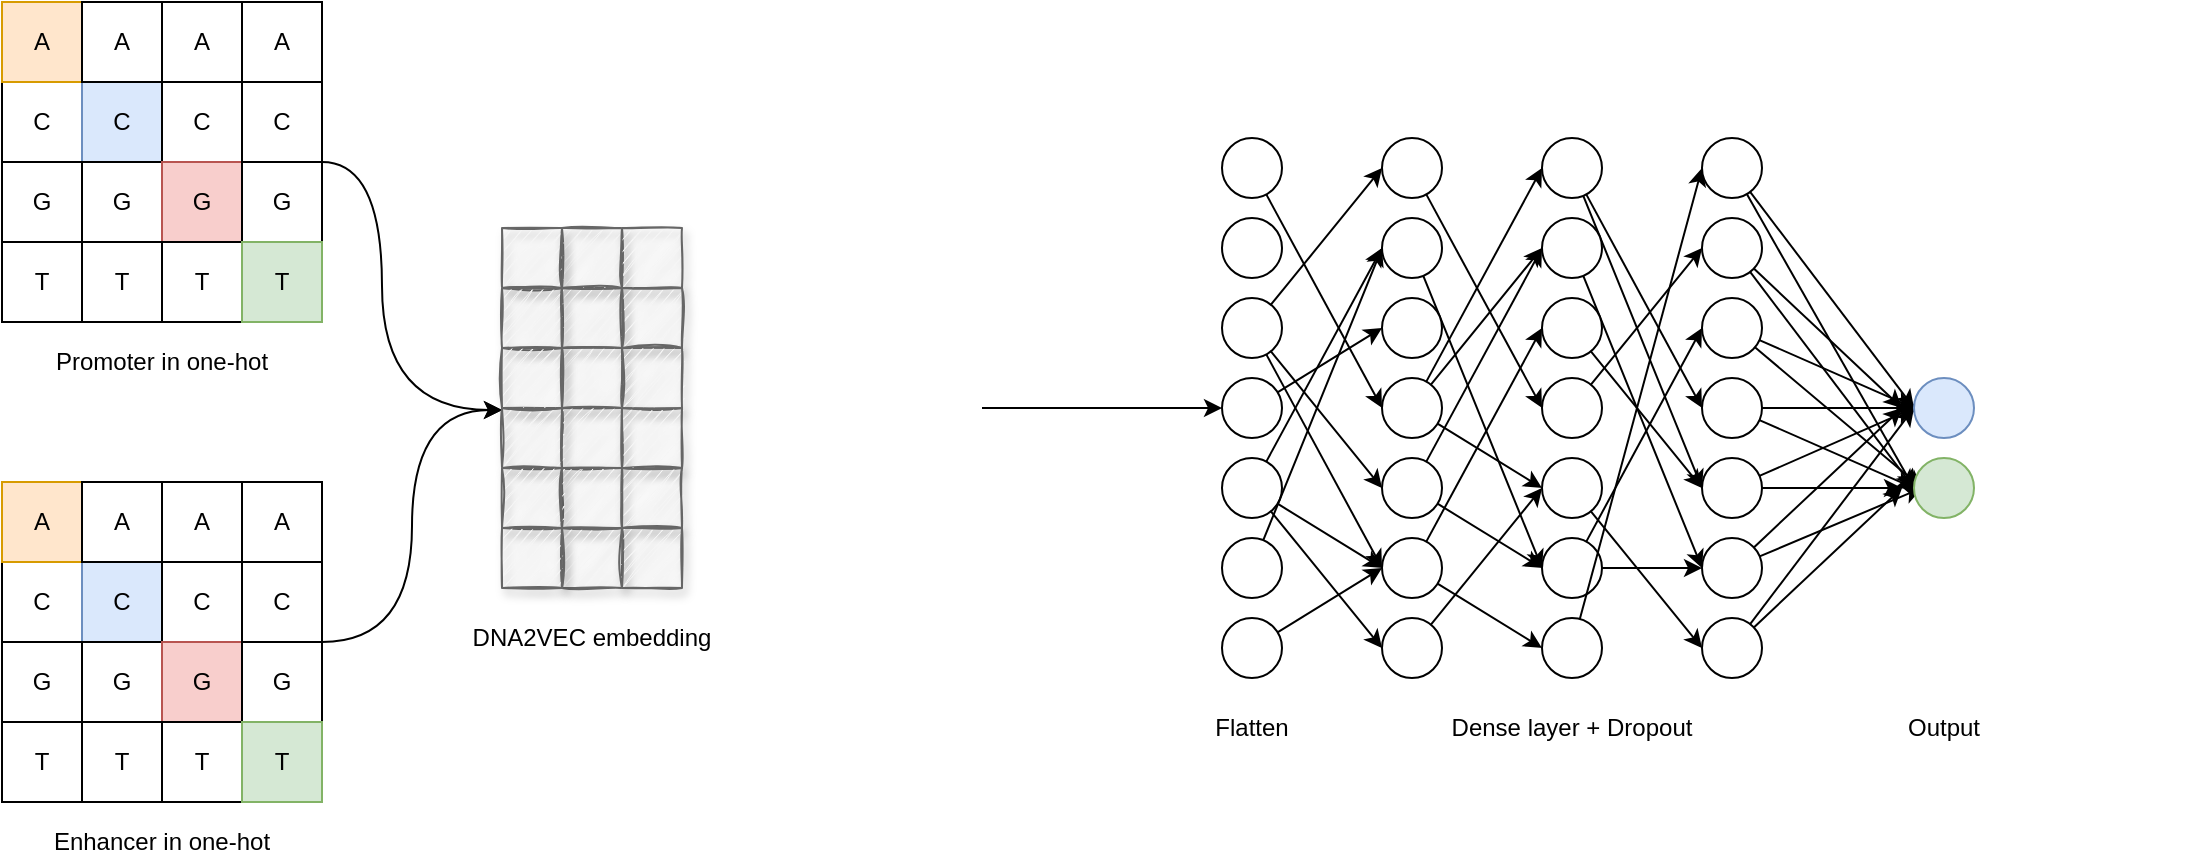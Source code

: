 <mxfile version="14.8.5" type="github">
  <diagram id="gIogGsXuzQi1VI0tjLUq" name="Page-1">
    <mxGraphModel dx="1422" dy="763" grid="1" gridSize="10" guides="1" tooltips="1" connect="1" arrows="1" fold="1" page="1" pageScale="1" pageWidth="4681" pageHeight="3300" math="0" shadow="0">
      <root>
        <mxCell id="0" />
        <mxCell id="1" parent="0" />
        <mxCell id="aOOabZM7SZLnajDP1h2--1" value="" style="rounded=0;whiteSpace=wrap;html=1;" parent="1" vertex="1">
          <mxGeometry x="220" y="120" width="40" height="160" as="geometry" />
        </mxCell>
        <mxCell id="aOOabZM7SZLnajDP1h2--2" value="" style="rounded=0;whiteSpace=wrap;html=1;" parent="1" vertex="1">
          <mxGeometry x="220" y="160" width="40" height="40" as="geometry" />
        </mxCell>
        <mxCell id="aOOabZM7SZLnajDP1h2--3" value="" style="rounded=0;whiteSpace=wrap;html=1;" parent="1" vertex="1">
          <mxGeometry x="220" y="200" width="40" height="40" as="geometry" />
        </mxCell>
        <mxCell id="aOOabZM7SZLnajDP1h2--4" value="" style="rounded=0;whiteSpace=wrap;html=1;" parent="1" vertex="1">
          <mxGeometry x="220" y="240" width="40" height="40" as="geometry" />
        </mxCell>
        <mxCell id="aOOabZM7SZLnajDP1h2--5" value="" style="rounded=0;whiteSpace=wrap;html=1;fillColor=#ffe6cc;strokeColor=#d79b00;" parent="1" vertex="1">
          <mxGeometry x="220" y="120" width="40" height="40" as="geometry" />
        </mxCell>
        <mxCell id="aOOabZM7SZLnajDP1h2--6" value="&lt;div&gt;A&lt;/div&gt;" style="text;html=1;strokeColor=none;fillColor=none;align=center;verticalAlign=middle;whiteSpace=wrap;rounded=0;" parent="1" vertex="1">
          <mxGeometry x="220" y="130" width="40" height="20" as="geometry" />
        </mxCell>
        <mxCell id="aOOabZM7SZLnajDP1h2--7" value="C" style="text;html=1;strokeColor=none;fillColor=none;align=center;verticalAlign=middle;whiteSpace=wrap;rounded=0;" parent="1" vertex="1">
          <mxGeometry x="220" y="170" width="40" height="20" as="geometry" />
        </mxCell>
        <mxCell id="aOOabZM7SZLnajDP1h2--8" value="G" style="text;html=1;strokeColor=none;fillColor=none;align=center;verticalAlign=middle;whiteSpace=wrap;rounded=0;" parent="1" vertex="1">
          <mxGeometry x="220" y="210" width="40" height="20" as="geometry" />
        </mxCell>
        <mxCell id="aOOabZM7SZLnajDP1h2--9" value="T" style="text;html=1;strokeColor=none;fillColor=none;align=center;verticalAlign=middle;whiteSpace=wrap;rounded=0;" parent="1" vertex="1">
          <mxGeometry x="220" y="250" width="40" height="20" as="geometry" />
        </mxCell>
        <mxCell id="aOOabZM7SZLnajDP1h2--10" value="" style="rounded=0;whiteSpace=wrap;html=1;" parent="1" vertex="1">
          <mxGeometry x="260" y="120" width="40" height="160" as="geometry" />
        </mxCell>
        <mxCell id="aOOabZM7SZLnajDP1h2--11" value="" style="rounded=0;whiteSpace=wrap;html=1;fillColor=#dae8fc;strokeColor=#6c8ebf;" parent="1" vertex="1">
          <mxGeometry x="260" y="160" width="40" height="40" as="geometry" />
        </mxCell>
        <mxCell id="aOOabZM7SZLnajDP1h2--12" value="" style="rounded=0;whiteSpace=wrap;html=1;" parent="1" vertex="1">
          <mxGeometry x="260" y="200" width="40" height="40" as="geometry" />
        </mxCell>
        <mxCell id="aOOabZM7SZLnajDP1h2--13" value="" style="rounded=0;whiteSpace=wrap;html=1;" parent="1" vertex="1">
          <mxGeometry x="260" y="240" width="40" height="40" as="geometry" />
        </mxCell>
        <mxCell id="aOOabZM7SZLnajDP1h2--14" value="" style="rounded=0;whiteSpace=wrap;html=1;" parent="1" vertex="1">
          <mxGeometry x="260" y="120" width="40" height="40" as="geometry" />
        </mxCell>
        <mxCell id="aOOabZM7SZLnajDP1h2--15" value="&lt;div&gt;A&lt;/div&gt;" style="text;html=1;strokeColor=none;fillColor=none;align=center;verticalAlign=middle;whiteSpace=wrap;rounded=0;" parent="1" vertex="1">
          <mxGeometry x="260" y="130" width="40" height="20" as="geometry" />
        </mxCell>
        <mxCell id="aOOabZM7SZLnajDP1h2--16" value="C" style="text;html=1;strokeColor=none;fillColor=none;align=center;verticalAlign=middle;whiteSpace=wrap;rounded=0;" parent="1" vertex="1">
          <mxGeometry x="260" y="170" width="40" height="20" as="geometry" />
        </mxCell>
        <mxCell id="aOOabZM7SZLnajDP1h2--17" value="G" style="text;html=1;strokeColor=none;fillColor=none;align=center;verticalAlign=middle;whiteSpace=wrap;rounded=0;" parent="1" vertex="1">
          <mxGeometry x="260" y="210" width="40" height="20" as="geometry" />
        </mxCell>
        <mxCell id="aOOabZM7SZLnajDP1h2--18" value="T" style="text;html=1;strokeColor=none;fillColor=none;align=center;verticalAlign=middle;whiteSpace=wrap;rounded=0;" parent="1" vertex="1">
          <mxGeometry x="260" y="250" width="40" height="20" as="geometry" />
        </mxCell>
        <mxCell id="aOOabZM7SZLnajDP1h2--19" value="" style="rounded=0;whiteSpace=wrap;html=1;" parent="1" vertex="1">
          <mxGeometry x="260" y="120" width="40" height="160" as="geometry" />
        </mxCell>
        <mxCell id="aOOabZM7SZLnajDP1h2--20" value="" style="rounded=0;whiteSpace=wrap;html=1;fillColor=#dae8fc;strokeColor=#6c8ebf;" parent="1" vertex="1">
          <mxGeometry x="260" y="160" width="40" height="40" as="geometry" />
        </mxCell>
        <mxCell id="aOOabZM7SZLnajDP1h2--21" value="" style="rounded=0;whiteSpace=wrap;html=1;" parent="1" vertex="1">
          <mxGeometry x="260" y="200" width="40" height="40" as="geometry" />
        </mxCell>
        <mxCell id="aOOabZM7SZLnajDP1h2--22" value="" style="rounded=0;whiteSpace=wrap;html=1;" parent="1" vertex="1">
          <mxGeometry x="260" y="240" width="40" height="40" as="geometry" />
        </mxCell>
        <mxCell id="aOOabZM7SZLnajDP1h2--23" value="" style="rounded=0;whiteSpace=wrap;html=1;" parent="1" vertex="1">
          <mxGeometry x="260" y="120" width="40" height="40" as="geometry" />
        </mxCell>
        <mxCell id="aOOabZM7SZLnajDP1h2--24" value="&lt;div&gt;A&lt;/div&gt;" style="text;html=1;strokeColor=none;fillColor=none;align=center;verticalAlign=middle;whiteSpace=wrap;rounded=0;" parent="1" vertex="1">
          <mxGeometry x="260" y="130" width="40" height="20" as="geometry" />
        </mxCell>
        <mxCell id="aOOabZM7SZLnajDP1h2--25" value="C" style="text;html=1;strokeColor=none;fillColor=none;align=center;verticalAlign=middle;whiteSpace=wrap;rounded=0;" parent="1" vertex="1">
          <mxGeometry x="260" y="170" width="40" height="20" as="geometry" />
        </mxCell>
        <mxCell id="aOOabZM7SZLnajDP1h2--26" value="G" style="text;html=1;strokeColor=none;fillColor=none;align=center;verticalAlign=middle;whiteSpace=wrap;rounded=0;" parent="1" vertex="1">
          <mxGeometry x="260" y="210" width="40" height="20" as="geometry" />
        </mxCell>
        <mxCell id="aOOabZM7SZLnajDP1h2--27" value="T" style="text;html=1;strokeColor=none;fillColor=none;align=center;verticalAlign=middle;whiteSpace=wrap;rounded=0;" parent="1" vertex="1">
          <mxGeometry x="260" y="250" width="40" height="20" as="geometry" />
        </mxCell>
        <mxCell id="aOOabZM7SZLnajDP1h2--28" value="" style="rounded=0;whiteSpace=wrap;html=1;" parent="1" vertex="1">
          <mxGeometry x="300" y="120" width="40" height="160" as="geometry" />
        </mxCell>
        <mxCell id="aOOabZM7SZLnajDP1h2--29" value="" style="rounded=0;whiteSpace=wrap;html=1;fillColor=#dae8fc;strokeColor=#6c8ebf;" parent="1" vertex="1">
          <mxGeometry x="300" y="160" width="40" height="40" as="geometry" />
        </mxCell>
        <mxCell id="aOOabZM7SZLnajDP1h2--30" value="" style="rounded=0;whiteSpace=wrap;html=1;" parent="1" vertex="1">
          <mxGeometry x="300" y="200" width="40" height="40" as="geometry" />
        </mxCell>
        <mxCell id="aOOabZM7SZLnajDP1h2--31" value="" style="rounded=0;whiteSpace=wrap;html=1;" parent="1" vertex="1">
          <mxGeometry x="300" y="240" width="40" height="40" as="geometry" />
        </mxCell>
        <mxCell id="aOOabZM7SZLnajDP1h2--32" value="" style="rounded=0;whiteSpace=wrap;html=1;" parent="1" vertex="1">
          <mxGeometry x="300" y="120" width="40" height="40" as="geometry" />
        </mxCell>
        <mxCell id="aOOabZM7SZLnajDP1h2--33" value="&lt;div&gt;A&lt;/div&gt;" style="text;html=1;strokeColor=none;fillColor=none;align=center;verticalAlign=middle;whiteSpace=wrap;rounded=0;" parent="1" vertex="1">
          <mxGeometry x="300" y="130" width="40" height="20" as="geometry" />
        </mxCell>
        <mxCell id="aOOabZM7SZLnajDP1h2--34" value="C" style="text;html=1;strokeColor=none;fillColor=none;align=center;verticalAlign=middle;whiteSpace=wrap;rounded=0;" parent="1" vertex="1">
          <mxGeometry x="300" y="170" width="40" height="20" as="geometry" />
        </mxCell>
        <mxCell id="aOOabZM7SZLnajDP1h2--35" value="G" style="text;html=1;strokeColor=none;fillColor=none;align=center;verticalAlign=middle;whiteSpace=wrap;rounded=0;" parent="1" vertex="1">
          <mxGeometry x="300" y="210" width="40" height="20" as="geometry" />
        </mxCell>
        <mxCell id="aOOabZM7SZLnajDP1h2--36" value="T" style="text;html=1;strokeColor=none;fillColor=none;align=center;verticalAlign=middle;whiteSpace=wrap;rounded=0;" parent="1" vertex="1">
          <mxGeometry x="300" y="250" width="40" height="20" as="geometry" />
        </mxCell>
        <mxCell id="aOOabZM7SZLnajDP1h2--37" value="" style="rounded=0;whiteSpace=wrap;html=1;" parent="1" vertex="1">
          <mxGeometry x="300" y="120" width="40" height="160" as="geometry" />
        </mxCell>
        <mxCell id="aOOabZM7SZLnajDP1h2--38" value="" style="rounded=0;whiteSpace=wrap;html=1;" parent="1" vertex="1">
          <mxGeometry x="300" y="160" width="40" height="40" as="geometry" />
        </mxCell>
        <mxCell id="aOOabZM7SZLnajDP1h2--39" value="" style="rounded=0;whiteSpace=wrap;html=1;fillColor=#f8cecc;strokeColor=#b85450;" parent="1" vertex="1">
          <mxGeometry x="300" y="200" width="40" height="40" as="geometry" />
        </mxCell>
        <mxCell id="aOOabZM7SZLnajDP1h2--40" value="" style="rounded=0;whiteSpace=wrap;html=1;" parent="1" vertex="1">
          <mxGeometry x="300" y="240" width="40" height="40" as="geometry" />
        </mxCell>
        <mxCell id="aOOabZM7SZLnajDP1h2--41" value="" style="rounded=0;whiteSpace=wrap;html=1;" parent="1" vertex="1">
          <mxGeometry x="300" y="120" width="40" height="40" as="geometry" />
        </mxCell>
        <mxCell id="aOOabZM7SZLnajDP1h2--42" value="&lt;div&gt;A&lt;/div&gt;" style="text;html=1;strokeColor=none;fillColor=none;align=center;verticalAlign=middle;whiteSpace=wrap;rounded=0;" parent="1" vertex="1">
          <mxGeometry x="300" y="130" width="40" height="20" as="geometry" />
        </mxCell>
        <mxCell id="aOOabZM7SZLnajDP1h2--43" value="C" style="text;html=1;strokeColor=none;fillColor=none;align=center;verticalAlign=middle;whiteSpace=wrap;rounded=0;" parent="1" vertex="1">
          <mxGeometry x="300" y="170" width="40" height="20" as="geometry" />
        </mxCell>
        <mxCell id="aOOabZM7SZLnajDP1h2--44" value="G" style="text;html=1;strokeColor=none;fillColor=none;align=center;verticalAlign=middle;whiteSpace=wrap;rounded=0;" parent="1" vertex="1">
          <mxGeometry x="300" y="210" width="40" height="20" as="geometry" />
        </mxCell>
        <mxCell id="aOOabZM7SZLnajDP1h2--45" value="T" style="text;html=1;strokeColor=none;fillColor=none;align=center;verticalAlign=middle;whiteSpace=wrap;rounded=0;" parent="1" vertex="1">
          <mxGeometry x="300" y="250" width="40" height="20" as="geometry" />
        </mxCell>
        <mxCell id="aOOabZM7SZLnajDP1h2--46" value="" style="rounded=0;whiteSpace=wrap;html=1;" parent="1" vertex="1">
          <mxGeometry x="340" y="120" width="40" height="160" as="geometry" />
        </mxCell>
        <mxCell id="aOOabZM7SZLnajDP1h2--47" value="" style="rounded=0;whiteSpace=wrap;html=1;fillColor=#dae8fc;strokeColor=#6c8ebf;" parent="1" vertex="1">
          <mxGeometry x="340" y="160" width="40" height="40" as="geometry" />
        </mxCell>
        <mxCell id="aOOabZM7SZLnajDP1h2--48" value="" style="rounded=0;whiteSpace=wrap;html=1;" parent="1" vertex="1">
          <mxGeometry x="340" y="200" width="40" height="40" as="geometry" />
        </mxCell>
        <mxCell id="aOOabZM7SZLnajDP1h2--49" value="" style="rounded=0;whiteSpace=wrap;html=1;" parent="1" vertex="1">
          <mxGeometry x="340" y="240" width="40" height="40" as="geometry" />
        </mxCell>
        <mxCell id="aOOabZM7SZLnajDP1h2--50" value="" style="rounded=0;whiteSpace=wrap;html=1;" parent="1" vertex="1">
          <mxGeometry x="340" y="120" width="40" height="40" as="geometry" />
        </mxCell>
        <mxCell id="aOOabZM7SZLnajDP1h2--51" value="&lt;div&gt;A&lt;/div&gt;" style="text;html=1;strokeColor=none;fillColor=none;align=center;verticalAlign=middle;whiteSpace=wrap;rounded=0;" parent="1" vertex="1">
          <mxGeometry x="340" y="130" width="40" height="20" as="geometry" />
        </mxCell>
        <mxCell id="aOOabZM7SZLnajDP1h2--52" value="C" style="text;html=1;strokeColor=none;fillColor=none;align=center;verticalAlign=middle;whiteSpace=wrap;rounded=0;" parent="1" vertex="1">
          <mxGeometry x="340" y="170" width="40" height="20" as="geometry" />
        </mxCell>
        <mxCell id="aOOabZM7SZLnajDP1h2--53" value="G" style="text;html=1;strokeColor=none;fillColor=none;align=center;verticalAlign=middle;whiteSpace=wrap;rounded=0;" parent="1" vertex="1">
          <mxGeometry x="340" y="210" width="40" height="20" as="geometry" />
        </mxCell>
        <mxCell id="aOOabZM7SZLnajDP1h2--54" value="T" style="text;html=1;strokeColor=none;fillColor=none;align=center;verticalAlign=middle;whiteSpace=wrap;rounded=0;" parent="1" vertex="1">
          <mxGeometry x="340" y="250" width="40" height="20" as="geometry" />
        </mxCell>
        <mxCell id="aOOabZM7SZLnajDP1h2--55" value="" style="rounded=0;whiteSpace=wrap;html=1;" parent="1" vertex="1">
          <mxGeometry x="340" y="120" width="40" height="160" as="geometry" />
        </mxCell>
        <mxCell id="aOOabZM7SZLnajDP1h2--56" value="" style="rounded=0;whiteSpace=wrap;html=1;" parent="1" vertex="1">
          <mxGeometry x="340" y="160" width="40" height="40" as="geometry" />
        </mxCell>
        <mxCell id="aOOabZM7SZLnajDP1h2--57" value="" style="rounded=0;whiteSpace=wrap;html=1;" parent="1" vertex="1">
          <mxGeometry x="340" y="200" width="40" height="40" as="geometry" />
        </mxCell>
        <mxCell id="aOOabZM7SZLnajDP1h2--58" value="" style="rounded=0;whiteSpace=wrap;html=1;fillColor=#d5e8d4;strokeColor=#82b366;" parent="1" vertex="1">
          <mxGeometry x="340" y="240" width="40" height="40" as="geometry" />
        </mxCell>
        <mxCell id="aOOabZM7SZLnajDP1h2--59" value="" style="rounded=0;whiteSpace=wrap;html=1;" parent="1" vertex="1">
          <mxGeometry x="340" y="120" width="40" height="40" as="geometry" />
        </mxCell>
        <mxCell id="aOOabZM7SZLnajDP1h2--60" value="&lt;div&gt;A&lt;/div&gt;" style="text;html=1;strokeColor=none;fillColor=none;align=center;verticalAlign=middle;whiteSpace=wrap;rounded=0;" parent="1" vertex="1">
          <mxGeometry x="340" y="130" width="40" height="20" as="geometry" />
        </mxCell>
        <mxCell id="aOOabZM7SZLnajDP1h2--61" style="edgeStyle=orthogonalEdgeStyle;curved=1;rounded=0;orthogonalLoop=1;jettySize=auto;html=1;entryX=0;entryY=0;entryDx=0;entryDy=0;exitX=1;exitY=0;exitDx=0;exitDy=0;" parent="1" source="aOOabZM7SZLnajDP1h2--57" edge="1">
          <mxGeometry relative="1" as="geometry">
            <Array as="points">
              <mxPoint x="410" y="200" />
              <mxPoint x="410" y="324" />
            </Array>
            <mxPoint x="470" y="324" as="targetPoint" />
          </mxGeometry>
        </mxCell>
        <mxCell id="aOOabZM7SZLnajDP1h2--62" value="C" style="text;html=1;align=center;verticalAlign=middle;whiteSpace=wrap;rounded=0;" parent="1" vertex="1">
          <mxGeometry x="340" y="170" width="40" height="20" as="geometry" />
        </mxCell>
        <mxCell id="aOOabZM7SZLnajDP1h2--63" value="G" style="text;html=1;strokeColor=none;fillColor=none;align=center;verticalAlign=middle;whiteSpace=wrap;rounded=0;" parent="1" vertex="1">
          <mxGeometry x="340" y="210" width="40" height="20" as="geometry" />
        </mxCell>
        <mxCell id="aOOabZM7SZLnajDP1h2--64" value="T" style="text;html=1;strokeColor=none;fillColor=none;align=center;verticalAlign=middle;whiteSpace=wrap;rounded=0;" parent="1" vertex="1">
          <mxGeometry x="340" y="250" width="40" height="20" as="geometry" />
        </mxCell>
        <mxCell id="aOOabZM7SZLnajDP1h2--65" value="&lt;div&gt;Promoter in one-hot&lt;/div&gt;" style="text;html=1;strokeColor=none;fillColor=none;align=center;verticalAlign=middle;whiteSpace=wrap;rounded=0;" parent="1" vertex="1">
          <mxGeometry x="220" y="290" width="160" height="20" as="geometry" />
        </mxCell>
        <mxCell id="aOOabZM7SZLnajDP1h2--66" value="" style="rounded=0;whiteSpace=wrap;html=1;" parent="1" vertex="1">
          <mxGeometry x="220" y="360" width="40" height="160" as="geometry" />
        </mxCell>
        <mxCell id="aOOabZM7SZLnajDP1h2--67" value="" style="rounded=0;whiteSpace=wrap;html=1;" parent="1" vertex="1">
          <mxGeometry x="220" y="400" width="40" height="40" as="geometry" />
        </mxCell>
        <mxCell id="aOOabZM7SZLnajDP1h2--68" value="" style="rounded=0;whiteSpace=wrap;html=1;" parent="1" vertex="1">
          <mxGeometry x="220" y="440" width="40" height="40" as="geometry" />
        </mxCell>
        <mxCell id="aOOabZM7SZLnajDP1h2--69" value="" style="rounded=0;whiteSpace=wrap;html=1;" parent="1" vertex="1">
          <mxGeometry x="220" y="480" width="40" height="40" as="geometry" />
        </mxCell>
        <mxCell id="aOOabZM7SZLnajDP1h2--70" value="" style="rounded=0;whiteSpace=wrap;html=1;fillColor=#ffe6cc;strokeColor=#d79b00;" parent="1" vertex="1">
          <mxGeometry x="220" y="360" width="40" height="40" as="geometry" />
        </mxCell>
        <mxCell id="aOOabZM7SZLnajDP1h2--71" value="&lt;div&gt;A&lt;/div&gt;" style="text;html=1;strokeColor=none;fillColor=none;align=center;verticalAlign=middle;whiteSpace=wrap;rounded=0;" parent="1" vertex="1">
          <mxGeometry x="220" y="370" width="40" height="20" as="geometry" />
        </mxCell>
        <mxCell id="aOOabZM7SZLnajDP1h2--72" value="C" style="text;html=1;strokeColor=none;fillColor=none;align=center;verticalAlign=middle;whiteSpace=wrap;rounded=0;" parent="1" vertex="1">
          <mxGeometry x="220" y="410" width="40" height="20" as="geometry" />
        </mxCell>
        <mxCell id="aOOabZM7SZLnajDP1h2--73" value="G" style="text;html=1;strokeColor=none;fillColor=none;align=center;verticalAlign=middle;whiteSpace=wrap;rounded=0;" parent="1" vertex="1">
          <mxGeometry x="220" y="450" width="40" height="20" as="geometry" />
        </mxCell>
        <mxCell id="aOOabZM7SZLnajDP1h2--74" value="T" style="text;html=1;strokeColor=none;fillColor=none;align=center;verticalAlign=middle;whiteSpace=wrap;rounded=0;" parent="1" vertex="1">
          <mxGeometry x="220" y="490" width="40" height="20" as="geometry" />
        </mxCell>
        <mxCell id="aOOabZM7SZLnajDP1h2--75" value="" style="rounded=0;whiteSpace=wrap;html=1;" parent="1" vertex="1">
          <mxGeometry x="260" y="360" width="40" height="160" as="geometry" />
        </mxCell>
        <mxCell id="aOOabZM7SZLnajDP1h2--76" value="" style="rounded=0;whiteSpace=wrap;html=1;fillColor=#dae8fc;strokeColor=#6c8ebf;" parent="1" vertex="1">
          <mxGeometry x="260" y="400" width="40" height="40" as="geometry" />
        </mxCell>
        <mxCell id="aOOabZM7SZLnajDP1h2--77" value="" style="rounded=0;whiteSpace=wrap;html=1;" parent="1" vertex="1">
          <mxGeometry x="260" y="440" width="40" height="40" as="geometry" />
        </mxCell>
        <mxCell id="aOOabZM7SZLnajDP1h2--78" value="" style="rounded=0;whiteSpace=wrap;html=1;" parent="1" vertex="1">
          <mxGeometry x="260" y="480" width="40" height="40" as="geometry" />
        </mxCell>
        <mxCell id="aOOabZM7SZLnajDP1h2--79" value="" style="rounded=0;whiteSpace=wrap;html=1;" parent="1" vertex="1">
          <mxGeometry x="260" y="360" width="40" height="40" as="geometry" />
        </mxCell>
        <mxCell id="aOOabZM7SZLnajDP1h2--80" value="&lt;div&gt;A&lt;/div&gt;" style="text;html=1;strokeColor=none;fillColor=none;align=center;verticalAlign=middle;whiteSpace=wrap;rounded=0;" parent="1" vertex="1">
          <mxGeometry x="260" y="370" width="40" height="20" as="geometry" />
        </mxCell>
        <mxCell id="aOOabZM7SZLnajDP1h2--81" value="C" style="text;html=1;strokeColor=none;fillColor=none;align=center;verticalAlign=middle;whiteSpace=wrap;rounded=0;" parent="1" vertex="1">
          <mxGeometry x="260" y="410" width="40" height="20" as="geometry" />
        </mxCell>
        <mxCell id="aOOabZM7SZLnajDP1h2--82" value="G" style="text;html=1;strokeColor=none;fillColor=none;align=center;verticalAlign=middle;whiteSpace=wrap;rounded=0;" parent="1" vertex="1">
          <mxGeometry x="260" y="450" width="40" height="20" as="geometry" />
        </mxCell>
        <mxCell id="aOOabZM7SZLnajDP1h2--83" value="T" style="text;html=1;strokeColor=none;fillColor=none;align=center;verticalAlign=middle;whiteSpace=wrap;rounded=0;" parent="1" vertex="1">
          <mxGeometry x="260" y="490" width="40" height="20" as="geometry" />
        </mxCell>
        <mxCell id="aOOabZM7SZLnajDP1h2--84" value="" style="rounded=0;whiteSpace=wrap;html=1;" parent="1" vertex="1">
          <mxGeometry x="260" y="360" width="40" height="160" as="geometry" />
        </mxCell>
        <mxCell id="aOOabZM7SZLnajDP1h2--85" value="" style="rounded=0;whiteSpace=wrap;html=1;fillColor=#dae8fc;strokeColor=#6c8ebf;" parent="1" vertex="1">
          <mxGeometry x="260" y="400" width="40" height="40" as="geometry" />
        </mxCell>
        <mxCell id="aOOabZM7SZLnajDP1h2--86" value="" style="rounded=0;whiteSpace=wrap;html=1;" parent="1" vertex="1">
          <mxGeometry x="260" y="440" width="40" height="40" as="geometry" />
        </mxCell>
        <mxCell id="aOOabZM7SZLnajDP1h2--87" value="" style="rounded=0;whiteSpace=wrap;html=1;" parent="1" vertex="1">
          <mxGeometry x="260" y="480" width="40" height="40" as="geometry" />
        </mxCell>
        <mxCell id="aOOabZM7SZLnajDP1h2--88" value="" style="rounded=0;whiteSpace=wrap;html=1;" parent="1" vertex="1">
          <mxGeometry x="260" y="360" width="40" height="40" as="geometry" />
        </mxCell>
        <mxCell id="aOOabZM7SZLnajDP1h2--89" value="&lt;div&gt;A&lt;/div&gt;" style="text;html=1;strokeColor=none;fillColor=none;align=center;verticalAlign=middle;whiteSpace=wrap;rounded=0;" parent="1" vertex="1">
          <mxGeometry x="260" y="370" width="40" height="20" as="geometry" />
        </mxCell>
        <mxCell id="aOOabZM7SZLnajDP1h2--90" value="C" style="text;html=1;strokeColor=none;fillColor=none;align=center;verticalAlign=middle;whiteSpace=wrap;rounded=0;" parent="1" vertex="1">
          <mxGeometry x="260" y="410" width="40" height="20" as="geometry" />
        </mxCell>
        <mxCell id="aOOabZM7SZLnajDP1h2--91" value="G" style="text;html=1;strokeColor=none;fillColor=none;align=center;verticalAlign=middle;whiteSpace=wrap;rounded=0;" parent="1" vertex="1">
          <mxGeometry x="260" y="450" width="40" height="20" as="geometry" />
        </mxCell>
        <mxCell id="aOOabZM7SZLnajDP1h2--92" value="T" style="text;html=1;strokeColor=none;fillColor=none;align=center;verticalAlign=middle;whiteSpace=wrap;rounded=0;" parent="1" vertex="1">
          <mxGeometry x="260" y="490" width="40" height="20" as="geometry" />
        </mxCell>
        <mxCell id="aOOabZM7SZLnajDP1h2--93" value="" style="rounded=0;whiteSpace=wrap;html=1;" parent="1" vertex="1">
          <mxGeometry x="300" y="360" width="40" height="160" as="geometry" />
        </mxCell>
        <mxCell id="aOOabZM7SZLnajDP1h2--94" value="" style="rounded=0;whiteSpace=wrap;html=1;fillColor=#dae8fc;strokeColor=#6c8ebf;" parent="1" vertex="1">
          <mxGeometry x="300" y="400" width="40" height="40" as="geometry" />
        </mxCell>
        <mxCell id="aOOabZM7SZLnajDP1h2--95" value="" style="rounded=0;whiteSpace=wrap;html=1;" parent="1" vertex="1">
          <mxGeometry x="300" y="440" width="40" height="40" as="geometry" />
        </mxCell>
        <mxCell id="aOOabZM7SZLnajDP1h2--96" value="" style="rounded=0;whiteSpace=wrap;html=1;" parent="1" vertex="1">
          <mxGeometry x="300" y="480" width="40" height="40" as="geometry" />
        </mxCell>
        <mxCell id="aOOabZM7SZLnajDP1h2--97" value="" style="rounded=0;whiteSpace=wrap;html=1;" parent="1" vertex="1">
          <mxGeometry x="300" y="360" width="40" height="40" as="geometry" />
        </mxCell>
        <mxCell id="aOOabZM7SZLnajDP1h2--98" value="&lt;div&gt;A&lt;/div&gt;" style="text;html=1;strokeColor=none;fillColor=none;align=center;verticalAlign=middle;whiteSpace=wrap;rounded=0;" parent="1" vertex="1">
          <mxGeometry x="300" y="370" width="40" height="20" as="geometry" />
        </mxCell>
        <mxCell id="aOOabZM7SZLnajDP1h2--99" value="C" style="text;html=1;strokeColor=none;fillColor=none;align=center;verticalAlign=middle;whiteSpace=wrap;rounded=0;" parent="1" vertex="1">
          <mxGeometry x="300" y="410" width="40" height="20" as="geometry" />
        </mxCell>
        <mxCell id="aOOabZM7SZLnajDP1h2--100" value="G" style="text;html=1;strokeColor=none;fillColor=none;align=center;verticalAlign=middle;whiteSpace=wrap;rounded=0;" parent="1" vertex="1">
          <mxGeometry x="300" y="450" width="40" height="20" as="geometry" />
        </mxCell>
        <mxCell id="aOOabZM7SZLnajDP1h2--101" value="T" style="text;html=1;strokeColor=none;fillColor=none;align=center;verticalAlign=middle;whiteSpace=wrap;rounded=0;" parent="1" vertex="1">
          <mxGeometry x="300" y="490" width="40" height="20" as="geometry" />
        </mxCell>
        <mxCell id="aOOabZM7SZLnajDP1h2--102" value="" style="rounded=0;whiteSpace=wrap;html=1;" parent="1" vertex="1">
          <mxGeometry x="300" y="360" width="40" height="160" as="geometry" />
        </mxCell>
        <mxCell id="aOOabZM7SZLnajDP1h2--103" value="" style="rounded=0;whiteSpace=wrap;html=1;" parent="1" vertex="1">
          <mxGeometry x="300" y="400" width="40" height="40" as="geometry" />
        </mxCell>
        <mxCell id="aOOabZM7SZLnajDP1h2--104" value="" style="rounded=0;whiteSpace=wrap;html=1;fillColor=#f8cecc;strokeColor=#b85450;" parent="1" vertex="1">
          <mxGeometry x="300" y="440" width="40" height="40" as="geometry" />
        </mxCell>
        <mxCell id="aOOabZM7SZLnajDP1h2--105" value="" style="rounded=0;whiteSpace=wrap;html=1;" parent="1" vertex="1">
          <mxGeometry x="300" y="480" width="40" height="40" as="geometry" />
        </mxCell>
        <mxCell id="aOOabZM7SZLnajDP1h2--106" value="" style="rounded=0;whiteSpace=wrap;html=1;" parent="1" vertex="1">
          <mxGeometry x="300" y="360" width="40" height="40" as="geometry" />
        </mxCell>
        <mxCell id="aOOabZM7SZLnajDP1h2--107" value="&lt;div&gt;A&lt;/div&gt;" style="text;html=1;strokeColor=none;fillColor=none;align=center;verticalAlign=middle;whiteSpace=wrap;rounded=0;" parent="1" vertex="1">
          <mxGeometry x="300" y="370" width="40" height="20" as="geometry" />
        </mxCell>
        <mxCell id="aOOabZM7SZLnajDP1h2--108" value="C" style="text;html=1;strokeColor=none;fillColor=none;align=center;verticalAlign=middle;whiteSpace=wrap;rounded=0;" parent="1" vertex="1">
          <mxGeometry x="300" y="410" width="40" height="20" as="geometry" />
        </mxCell>
        <mxCell id="aOOabZM7SZLnajDP1h2--109" value="G" style="text;html=1;strokeColor=none;fillColor=none;align=center;verticalAlign=middle;whiteSpace=wrap;rounded=0;" parent="1" vertex="1">
          <mxGeometry x="300" y="450" width="40" height="20" as="geometry" />
        </mxCell>
        <mxCell id="aOOabZM7SZLnajDP1h2--110" value="T" style="text;html=1;strokeColor=none;fillColor=none;align=center;verticalAlign=middle;whiteSpace=wrap;rounded=0;" parent="1" vertex="1">
          <mxGeometry x="300" y="490" width="40" height="20" as="geometry" />
        </mxCell>
        <mxCell id="aOOabZM7SZLnajDP1h2--111" value="" style="rounded=0;whiteSpace=wrap;html=1;" parent="1" vertex="1">
          <mxGeometry x="340" y="360" width="40" height="160" as="geometry" />
        </mxCell>
        <mxCell id="aOOabZM7SZLnajDP1h2--112" value="" style="rounded=0;whiteSpace=wrap;html=1;fillColor=#dae8fc;strokeColor=#6c8ebf;" parent="1" vertex="1">
          <mxGeometry x="340" y="400" width="40" height="40" as="geometry" />
        </mxCell>
        <mxCell id="aOOabZM7SZLnajDP1h2--113" value="" style="rounded=0;whiteSpace=wrap;html=1;" parent="1" vertex="1">
          <mxGeometry x="340" y="440" width="40" height="40" as="geometry" />
        </mxCell>
        <mxCell id="aOOabZM7SZLnajDP1h2--114" value="" style="rounded=0;whiteSpace=wrap;html=1;" parent="1" vertex="1">
          <mxGeometry x="340" y="480" width="40" height="40" as="geometry" />
        </mxCell>
        <mxCell id="aOOabZM7SZLnajDP1h2--115" value="" style="rounded=0;whiteSpace=wrap;html=1;" parent="1" vertex="1">
          <mxGeometry x="340" y="360" width="40" height="40" as="geometry" />
        </mxCell>
        <mxCell id="aOOabZM7SZLnajDP1h2--116" value="&lt;div&gt;A&lt;/div&gt;" style="text;html=1;strokeColor=none;fillColor=none;align=center;verticalAlign=middle;whiteSpace=wrap;rounded=0;" parent="1" vertex="1">
          <mxGeometry x="340" y="370" width="40" height="20" as="geometry" />
        </mxCell>
        <mxCell id="aOOabZM7SZLnajDP1h2--117" value="C" style="text;html=1;strokeColor=none;fillColor=none;align=center;verticalAlign=middle;whiteSpace=wrap;rounded=0;" parent="1" vertex="1">
          <mxGeometry x="340" y="410" width="40" height="20" as="geometry" />
        </mxCell>
        <mxCell id="aOOabZM7SZLnajDP1h2--118" value="G" style="text;html=1;strokeColor=none;fillColor=none;align=center;verticalAlign=middle;whiteSpace=wrap;rounded=0;" parent="1" vertex="1">
          <mxGeometry x="340" y="450" width="40" height="20" as="geometry" />
        </mxCell>
        <mxCell id="aOOabZM7SZLnajDP1h2--119" value="T" style="text;html=1;strokeColor=none;fillColor=none;align=center;verticalAlign=middle;whiteSpace=wrap;rounded=0;" parent="1" vertex="1">
          <mxGeometry x="340" y="490" width="40" height="20" as="geometry" />
        </mxCell>
        <mxCell id="aOOabZM7SZLnajDP1h2--120" value="" style="rounded=0;whiteSpace=wrap;html=1;" parent="1" vertex="1">
          <mxGeometry x="340" y="360" width="40" height="160" as="geometry" />
        </mxCell>
        <mxCell id="aOOabZM7SZLnajDP1h2--121" value="" style="rounded=0;whiteSpace=wrap;html=1;" parent="1" vertex="1">
          <mxGeometry x="340" y="400" width="40" height="40" as="geometry" />
        </mxCell>
        <mxCell id="aOOabZM7SZLnajDP1h2--122" value="" style="rounded=0;whiteSpace=wrap;html=1;" parent="1" vertex="1">
          <mxGeometry x="340" y="440" width="40" height="40" as="geometry" />
        </mxCell>
        <mxCell id="aOOabZM7SZLnajDP1h2--123" value="" style="rounded=0;whiteSpace=wrap;html=1;fillColor=#d5e8d4;strokeColor=#82b366;" parent="1" vertex="1">
          <mxGeometry x="340" y="480" width="40" height="40" as="geometry" />
        </mxCell>
        <mxCell id="aOOabZM7SZLnajDP1h2--124" value="" style="rounded=0;whiteSpace=wrap;html=1;" parent="1" vertex="1">
          <mxGeometry x="340" y="360" width="40" height="40" as="geometry" />
        </mxCell>
        <mxCell id="aOOabZM7SZLnajDP1h2--125" value="&lt;div&gt;A&lt;/div&gt;" style="text;html=1;strokeColor=none;fillColor=none;align=center;verticalAlign=middle;whiteSpace=wrap;rounded=0;" parent="1" vertex="1">
          <mxGeometry x="340" y="370" width="40" height="20" as="geometry" />
        </mxCell>
        <mxCell id="aOOabZM7SZLnajDP1h2--126" style="edgeStyle=orthogonalEdgeStyle;curved=1;rounded=0;orthogonalLoop=1;jettySize=auto;html=1;entryX=0;entryY=0;entryDx=0;entryDy=0;exitX=1;exitY=0;exitDx=0;exitDy=0;" parent="1" source="aOOabZM7SZLnajDP1h2--122" edge="1">
          <mxGeometry relative="1" as="geometry">
            <Array as="points">
              <mxPoint x="425" y="440" />
              <mxPoint x="425" y="324" />
            </Array>
            <mxPoint x="470" y="324" as="targetPoint" />
          </mxGeometry>
        </mxCell>
        <mxCell id="aOOabZM7SZLnajDP1h2--127" value="C" style="text;html=1;align=center;verticalAlign=middle;whiteSpace=wrap;rounded=0;" parent="1" vertex="1">
          <mxGeometry x="340" y="410" width="40" height="20" as="geometry" />
        </mxCell>
        <mxCell id="aOOabZM7SZLnajDP1h2--128" value="G" style="text;html=1;strokeColor=none;fillColor=none;align=center;verticalAlign=middle;whiteSpace=wrap;rounded=0;" parent="1" vertex="1">
          <mxGeometry x="340" y="450" width="40" height="20" as="geometry" />
        </mxCell>
        <mxCell id="aOOabZM7SZLnajDP1h2--129" value="T" style="text;html=1;strokeColor=none;fillColor=none;align=center;verticalAlign=middle;whiteSpace=wrap;rounded=0;" parent="1" vertex="1">
          <mxGeometry x="340" y="490" width="40" height="20" as="geometry" />
        </mxCell>
        <mxCell id="aOOabZM7SZLnajDP1h2--130" value="&lt;div&gt;Enhancer in one-hot&lt;/div&gt;" style="text;html=1;strokeColor=none;fillColor=none;align=center;verticalAlign=middle;whiteSpace=wrap;rounded=0;" parent="1" vertex="1">
          <mxGeometry x="220" y="530" width="160" height="20" as="geometry" />
        </mxCell>
        <mxCell id="aOOabZM7SZLnajDP1h2--131" style="rounded=1;jumpSize=20;orthogonalLoop=1;jettySize=auto;html=1;entryX=0;entryY=0.5;entryDx=0;entryDy=0;strokeWidth=1;" parent="1" source="aOOabZM7SZLnajDP1h2--132" target="aOOabZM7SZLnajDP1h2--156" edge="1">
          <mxGeometry relative="1" as="geometry" />
        </mxCell>
        <mxCell id="aOOabZM7SZLnajDP1h2--132" value="" style="ellipse;whiteSpace=wrap;html=1;aspect=fixed;" parent="1" vertex="1">
          <mxGeometry x="830" y="188" width="30" height="30" as="geometry" />
        </mxCell>
        <mxCell id="aOOabZM7SZLnajDP1h2--133" value="" style="ellipse;whiteSpace=wrap;html=1;aspect=fixed;" parent="1" vertex="1">
          <mxGeometry x="830" y="228" width="30" height="30" as="geometry" />
        </mxCell>
        <mxCell id="aOOabZM7SZLnajDP1h2--134" style="rounded=1;jumpSize=20;orthogonalLoop=1;jettySize=auto;html=1;entryX=0;entryY=0.5;entryDx=0;entryDy=0;strokeWidth=1;" parent="1" source="aOOabZM7SZLnajDP1h2--137" target="aOOabZM7SZLnajDP1h2--149" edge="1">
          <mxGeometry relative="1" as="geometry" />
        </mxCell>
        <mxCell id="aOOabZM7SZLnajDP1h2--135" style="edgeStyle=none;rounded=1;jumpSize=20;orthogonalLoop=1;jettySize=auto;html=1;entryX=0;entryY=0.5;entryDx=0;entryDy=0;strokeWidth=1;" parent="1" source="aOOabZM7SZLnajDP1h2--137" target="aOOabZM7SZLnajDP1h2--162" edge="1">
          <mxGeometry relative="1" as="geometry" />
        </mxCell>
        <mxCell id="aOOabZM7SZLnajDP1h2--136" style="edgeStyle=none;rounded=1;jumpSize=20;orthogonalLoop=1;jettySize=auto;html=1;entryX=0;entryY=0.5;entryDx=0;entryDy=0;strokeWidth=1;" parent="1" source="aOOabZM7SZLnajDP1h2--137" target="aOOabZM7SZLnajDP1h2--159" edge="1">
          <mxGeometry relative="1" as="geometry" />
        </mxCell>
        <mxCell id="aOOabZM7SZLnajDP1h2--137" value="" style="ellipse;whiteSpace=wrap;html=1;aspect=fixed;" parent="1" vertex="1">
          <mxGeometry x="830" y="268" width="30" height="30" as="geometry" />
        </mxCell>
        <mxCell id="aOOabZM7SZLnajDP1h2--138" style="rounded=1;jumpSize=20;orthogonalLoop=1;jettySize=auto;html=1;entryX=0;entryY=0.5;entryDx=0;entryDy=0;strokeWidth=1;" parent="1" source="aOOabZM7SZLnajDP1h2--139" target="aOOabZM7SZLnajDP1h2--152" edge="1">
          <mxGeometry relative="1" as="geometry" />
        </mxCell>
        <mxCell id="aOOabZM7SZLnajDP1h2--139" value="" style="ellipse;whiteSpace=wrap;html=1;aspect=fixed;" parent="1" vertex="1">
          <mxGeometry x="830" y="308" width="30" height="30" as="geometry" />
        </mxCell>
        <mxCell id="aOOabZM7SZLnajDP1h2--140" style="rounded=1;jumpSize=20;orthogonalLoop=1;jettySize=auto;html=1;entryX=0;entryY=0.5;entryDx=0;entryDy=0;strokeWidth=1;" parent="1" source="aOOabZM7SZLnajDP1h2--143" target="aOOabZM7SZLnajDP1h2--151" edge="1">
          <mxGeometry relative="1" as="geometry" />
        </mxCell>
        <mxCell id="aOOabZM7SZLnajDP1h2--141" style="edgeStyle=none;rounded=1;jumpSize=20;orthogonalLoop=1;jettySize=auto;html=1;entryX=0;entryY=0.5;entryDx=0;entryDy=0;strokeWidth=1;" parent="1" source="aOOabZM7SZLnajDP1h2--143" target="aOOabZM7SZLnajDP1h2--164" edge="1">
          <mxGeometry relative="1" as="geometry" />
        </mxCell>
        <mxCell id="aOOabZM7SZLnajDP1h2--142" style="edgeStyle=none;rounded=1;jumpSize=20;orthogonalLoop=1;jettySize=auto;html=1;entryX=0;entryY=0.5;entryDx=0;entryDy=0;strokeWidth=1;" parent="1" source="aOOabZM7SZLnajDP1h2--143" target="aOOabZM7SZLnajDP1h2--162" edge="1">
          <mxGeometry relative="1" as="geometry" />
        </mxCell>
        <mxCell id="aOOabZM7SZLnajDP1h2--143" value="" style="ellipse;whiteSpace=wrap;html=1;aspect=fixed;" parent="1" vertex="1">
          <mxGeometry x="830" y="348" width="30" height="30" as="geometry" />
        </mxCell>
        <mxCell id="aOOabZM7SZLnajDP1h2--144" style="edgeStyle=none;rounded=1;jumpSize=20;orthogonalLoop=1;jettySize=auto;html=1;entryX=0;entryY=0.5;entryDx=0;entryDy=0;strokeWidth=1;" parent="1" source="aOOabZM7SZLnajDP1h2--145" target="aOOabZM7SZLnajDP1h2--151" edge="1">
          <mxGeometry relative="1" as="geometry" />
        </mxCell>
        <mxCell id="aOOabZM7SZLnajDP1h2--145" value="" style="ellipse;whiteSpace=wrap;html=1;aspect=fixed;" parent="1" vertex="1">
          <mxGeometry x="830" y="388" width="30" height="30" as="geometry" />
        </mxCell>
        <mxCell id="aOOabZM7SZLnajDP1h2--146" style="edgeStyle=none;rounded=1;jumpSize=20;orthogonalLoop=1;jettySize=auto;html=1;entryX=0;entryY=0.5;entryDx=0;entryDy=0;strokeWidth=1;" parent="1" source="aOOabZM7SZLnajDP1h2--147" target="aOOabZM7SZLnajDP1h2--162" edge="1">
          <mxGeometry relative="1" as="geometry" />
        </mxCell>
        <mxCell id="aOOabZM7SZLnajDP1h2--147" value="" style="ellipse;whiteSpace=wrap;html=1;aspect=fixed;" parent="1" vertex="1">
          <mxGeometry x="830" y="428" width="30" height="30" as="geometry" />
        </mxCell>
        <mxCell id="aOOabZM7SZLnajDP1h2--148" style="edgeStyle=none;rounded=1;jumpSize=20;orthogonalLoop=1;jettySize=auto;html=1;entryX=0;entryY=0.5;entryDx=0;entryDy=0;strokeWidth=1;" parent="1" source="aOOabZM7SZLnajDP1h2--149" target="aOOabZM7SZLnajDP1h2--175" edge="1">
          <mxGeometry relative="1" as="geometry" />
        </mxCell>
        <mxCell id="aOOabZM7SZLnajDP1h2--149" value="" style="ellipse;whiteSpace=wrap;html=1;aspect=fixed;" parent="1" vertex="1">
          <mxGeometry x="910" y="188" width="30" height="30" as="geometry" />
        </mxCell>
        <mxCell id="aOOabZM7SZLnajDP1h2--150" style="edgeStyle=none;rounded=1;jumpSize=20;orthogonalLoop=1;jettySize=auto;html=1;entryX=0;entryY=0.5;entryDx=0;entryDy=0;strokeWidth=1;" parent="1" source="aOOabZM7SZLnajDP1h2--151" target="aOOabZM7SZLnajDP1h2--180" edge="1">
          <mxGeometry relative="1" as="geometry" />
        </mxCell>
        <mxCell id="aOOabZM7SZLnajDP1h2--151" value="" style="ellipse;whiteSpace=wrap;html=1;aspect=fixed;" parent="1" vertex="1">
          <mxGeometry x="910" y="228" width="30" height="30" as="geometry" />
        </mxCell>
        <mxCell id="aOOabZM7SZLnajDP1h2--152" value="" style="ellipse;whiteSpace=wrap;html=1;aspect=fixed;" parent="1" vertex="1">
          <mxGeometry x="910" y="268" width="30" height="30" as="geometry" />
        </mxCell>
        <mxCell id="aOOabZM7SZLnajDP1h2--153" style="edgeStyle=none;rounded=1;jumpSize=20;orthogonalLoop=1;jettySize=auto;html=1;entryX=0;entryY=0.5;entryDx=0;entryDy=0;strokeWidth=1;" parent="1" source="aOOabZM7SZLnajDP1h2--156" target="aOOabZM7SZLnajDP1h2--169" edge="1">
          <mxGeometry relative="1" as="geometry" />
        </mxCell>
        <mxCell id="aOOabZM7SZLnajDP1h2--154" style="edgeStyle=none;rounded=1;jumpSize=20;orthogonalLoop=1;jettySize=auto;html=1;entryX=0;entryY=0.5;entryDx=0;entryDy=0;strokeWidth=1;" parent="1" source="aOOabZM7SZLnajDP1h2--156" target="aOOabZM7SZLnajDP1h2--177" edge="1">
          <mxGeometry relative="1" as="geometry" />
        </mxCell>
        <mxCell id="aOOabZM7SZLnajDP1h2--155" style="edgeStyle=none;rounded=1;jumpSize=20;orthogonalLoop=1;jettySize=auto;html=1;entryX=0;entryY=0.5;entryDx=0;entryDy=0;strokeWidth=1;" parent="1" source="aOOabZM7SZLnajDP1h2--156" target="aOOabZM7SZLnajDP1h2--171" edge="1">
          <mxGeometry relative="1" as="geometry" />
        </mxCell>
        <mxCell id="aOOabZM7SZLnajDP1h2--156" value="" style="ellipse;whiteSpace=wrap;html=1;aspect=fixed;" parent="1" vertex="1">
          <mxGeometry x="910" y="308" width="30" height="30" as="geometry" />
        </mxCell>
        <mxCell id="aOOabZM7SZLnajDP1h2--157" style="edgeStyle=none;rounded=1;jumpSize=20;orthogonalLoop=1;jettySize=auto;html=1;entryX=0;entryY=0.5;entryDx=0;entryDy=0;strokeWidth=1;" parent="1" source="aOOabZM7SZLnajDP1h2--159" target="aOOabZM7SZLnajDP1h2--171" edge="1">
          <mxGeometry relative="1" as="geometry" />
        </mxCell>
        <mxCell id="aOOabZM7SZLnajDP1h2--158" style="edgeStyle=none;rounded=1;jumpSize=20;orthogonalLoop=1;jettySize=auto;html=1;entryX=0;entryY=0.5;entryDx=0;entryDy=0;strokeWidth=1;" parent="1" source="aOOabZM7SZLnajDP1h2--159" target="aOOabZM7SZLnajDP1h2--180" edge="1">
          <mxGeometry relative="1" as="geometry" />
        </mxCell>
        <mxCell id="aOOabZM7SZLnajDP1h2--159" value="" style="ellipse;whiteSpace=wrap;html=1;aspect=fixed;" parent="1" vertex="1">
          <mxGeometry x="910" y="348" width="30" height="30" as="geometry" />
        </mxCell>
        <mxCell id="aOOabZM7SZLnajDP1h2--160" style="edgeStyle=none;rounded=1;jumpSize=20;orthogonalLoop=1;jettySize=auto;html=1;entryX=0;entryY=0.5;entryDx=0;entryDy=0;strokeWidth=1;" parent="1" source="aOOabZM7SZLnajDP1h2--162" target="aOOabZM7SZLnajDP1h2--173" edge="1">
          <mxGeometry relative="1" as="geometry" />
        </mxCell>
        <mxCell id="aOOabZM7SZLnajDP1h2--161" style="edgeStyle=none;rounded=1;jumpSize=20;orthogonalLoop=1;jettySize=auto;html=1;entryX=0;entryY=0.5;entryDx=0;entryDy=0;strokeWidth=1;" parent="1" source="aOOabZM7SZLnajDP1h2--162" target="aOOabZM7SZLnajDP1h2--182" edge="1">
          <mxGeometry relative="1" as="geometry" />
        </mxCell>
        <mxCell id="aOOabZM7SZLnajDP1h2--162" value="" style="ellipse;whiteSpace=wrap;html=1;aspect=fixed;" parent="1" vertex="1">
          <mxGeometry x="910" y="388" width="30" height="30" as="geometry" />
        </mxCell>
        <mxCell id="aOOabZM7SZLnajDP1h2--163" style="edgeStyle=none;rounded=1;jumpSize=20;orthogonalLoop=1;jettySize=auto;html=1;entryX=0;entryY=0.5;entryDx=0;entryDy=0;strokeWidth=1;" parent="1" source="aOOabZM7SZLnajDP1h2--164" target="aOOabZM7SZLnajDP1h2--177" edge="1">
          <mxGeometry relative="1" as="geometry" />
        </mxCell>
        <mxCell id="aOOabZM7SZLnajDP1h2--164" value="" style="ellipse;whiteSpace=wrap;html=1;aspect=fixed;" parent="1" vertex="1">
          <mxGeometry x="910" y="428" width="30" height="30" as="geometry" />
        </mxCell>
        <mxCell id="aOOabZM7SZLnajDP1h2--165" value="Dense layer + Dropout" style="text;html=1;strokeColor=none;fillColor=none;align=center;verticalAlign=middle;whiteSpace=wrap;rounded=0;" parent="1" vertex="1">
          <mxGeometry x="880" y="473" width="250" height="20" as="geometry" />
        </mxCell>
        <mxCell id="aOOabZM7SZLnajDP1h2--166" value="Flatten" style="text;html=1;strokeColor=none;fillColor=none;align=center;verticalAlign=middle;whiteSpace=wrap;rounded=0;" parent="1" vertex="1">
          <mxGeometry x="720" y="473" width="250" height="20" as="geometry" />
        </mxCell>
        <mxCell id="aOOabZM7SZLnajDP1h2--167" style="edgeStyle=none;rounded=1;jumpSize=20;orthogonalLoop=1;jettySize=auto;html=1;entryX=0;entryY=0.5;entryDx=0;entryDy=0;strokeWidth=1;" parent="1" source="aOOabZM7SZLnajDP1h2--169" target="aOOabZM7SZLnajDP1h2--194" edge="1">
          <mxGeometry relative="1" as="geometry" />
        </mxCell>
        <mxCell id="aOOabZM7SZLnajDP1h2--168" style="edgeStyle=none;rounded=1;jumpSize=20;orthogonalLoop=1;jettySize=auto;html=1;strokeWidth=1;" parent="1" source="aOOabZM7SZLnajDP1h2--169" edge="1">
          <mxGeometry relative="1" as="geometry">
            <mxPoint x="1070" y="363" as="targetPoint" />
          </mxGeometry>
        </mxCell>
        <mxCell id="aOOabZM7SZLnajDP1h2--169" value="" style="ellipse;whiteSpace=wrap;html=1;aspect=fixed;" parent="1" vertex="1">
          <mxGeometry x="990" y="188" width="30" height="30" as="geometry" />
        </mxCell>
        <mxCell id="aOOabZM7SZLnajDP1h2--170" style="edgeStyle=none;rounded=1;jumpSize=20;orthogonalLoop=1;jettySize=auto;html=1;entryX=0;entryY=0.5;entryDx=0;entryDy=0;strokeWidth=1;" parent="1" source="aOOabZM7SZLnajDP1h2--171" target="aOOabZM7SZLnajDP1h2--200" edge="1">
          <mxGeometry relative="1" as="geometry" />
        </mxCell>
        <mxCell id="aOOabZM7SZLnajDP1h2--171" value="" style="ellipse;whiteSpace=wrap;html=1;aspect=fixed;" parent="1" vertex="1">
          <mxGeometry x="990" y="228" width="30" height="30" as="geometry" />
        </mxCell>
        <mxCell id="aOOabZM7SZLnajDP1h2--172" style="edgeStyle=none;rounded=1;jumpSize=20;orthogonalLoop=1;jettySize=auto;html=1;entryX=0;entryY=0.5;entryDx=0;entryDy=0;strokeWidth=1;" parent="1" source="aOOabZM7SZLnajDP1h2--173" target="aOOabZM7SZLnajDP1h2--197" edge="1">
          <mxGeometry relative="1" as="geometry" />
        </mxCell>
        <mxCell id="aOOabZM7SZLnajDP1h2--173" value="" style="ellipse;whiteSpace=wrap;html=1;aspect=fixed;" parent="1" vertex="1">
          <mxGeometry x="990" y="268" width="30" height="30" as="geometry" />
        </mxCell>
        <mxCell id="aOOabZM7SZLnajDP1h2--174" style="edgeStyle=none;rounded=1;jumpSize=20;orthogonalLoop=1;jettySize=auto;html=1;entryX=0;entryY=0.5;entryDx=0;entryDy=0;strokeWidth=1;" parent="1" source="aOOabZM7SZLnajDP1h2--175" target="aOOabZM7SZLnajDP1h2--188" edge="1">
          <mxGeometry relative="1" as="geometry" />
        </mxCell>
        <mxCell id="aOOabZM7SZLnajDP1h2--175" value="" style="ellipse;whiteSpace=wrap;html=1;aspect=fixed;" parent="1" vertex="1">
          <mxGeometry x="990" y="308" width="30" height="30" as="geometry" />
        </mxCell>
        <mxCell id="aOOabZM7SZLnajDP1h2--176" style="edgeStyle=none;rounded=1;jumpSize=20;orthogonalLoop=1;jettySize=auto;html=1;entryX=0;entryY=0.5;entryDx=0;entryDy=0;strokeWidth=1;" parent="1" source="aOOabZM7SZLnajDP1h2--177" target="aOOabZM7SZLnajDP1h2--203" edge="1">
          <mxGeometry relative="1" as="geometry" />
        </mxCell>
        <mxCell id="aOOabZM7SZLnajDP1h2--177" value="" style="ellipse;whiteSpace=wrap;html=1;aspect=fixed;" parent="1" vertex="1">
          <mxGeometry x="990" y="348" width="30" height="30" as="geometry" />
        </mxCell>
        <mxCell id="aOOabZM7SZLnajDP1h2--178" style="edgeStyle=none;rounded=1;jumpSize=20;orthogonalLoop=1;jettySize=auto;html=1;entryX=0;entryY=0.5;entryDx=0;entryDy=0;strokeWidth=1;" parent="1" source="aOOabZM7SZLnajDP1h2--180" target="aOOabZM7SZLnajDP1h2--191" edge="1">
          <mxGeometry relative="1" as="geometry" />
        </mxCell>
        <mxCell id="aOOabZM7SZLnajDP1h2--179" style="edgeStyle=none;rounded=1;jumpSize=20;orthogonalLoop=1;jettySize=auto;html=1;entryX=0;entryY=0.5;entryDx=0;entryDy=0;strokeWidth=1;" parent="1" source="aOOabZM7SZLnajDP1h2--180" target="aOOabZM7SZLnajDP1h2--200" edge="1">
          <mxGeometry relative="1" as="geometry" />
        </mxCell>
        <mxCell id="aOOabZM7SZLnajDP1h2--180" value="" style="ellipse;whiteSpace=wrap;html=1;aspect=fixed;" parent="1" vertex="1">
          <mxGeometry x="990" y="388" width="30" height="30" as="geometry" />
        </mxCell>
        <mxCell id="aOOabZM7SZLnajDP1h2--181" style="edgeStyle=none;rounded=1;jumpSize=20;orthogonalLoop=1;jettySize=auto;html=1;entryX=0;entryY=0.5;entryDx=0;entryDy=0;strokeWidth=1;" parent="1" source="aOOabZM7SZLnajDP1h2--182" target="aOOabZM7SZLnajDP1h2--185" edge="1">
          <mxGeometry relative="1" as="geometry" />
        </mxCell>
        <mxCell id="aOOabZM7SZLnajDP1h2--182" value="" style="ellipse;whiteSpace=wrap;html=1;aspect=fixed;" parent="1" vertex="1">
          <mxGeometry x="990" y="428" width="30" height="30" as="geometry" />
        </mxCell>
        <mxCell id="aOOabZM7SZLnajDP1h2--183" style="edgeStyle=none;rounded=1;jumpSize=20;orthogonalLoop=1;jettySize=auto;html=1;entryX=0;entryY=0.5;entryDx=0;entryDy=0;strokeWidth=1;" parent="1" source="aOOabZM7SZLnajDP1h2--185" target="aOOabZM7SZLnajDP1h2--205" edge="1">
          <mxGeometry relative="1" as="geometry" />
        </mxCell>
        <mxCell id="aOOabZM7SZLnajDP1h2--184" style="edgeStyle=none;rounded=1;jumpSize=20;orthogonalLoop=1;jettySize=auto;html=1;entryX=0;entryY=0.5;entryDx=0;entryDy=0;strokeWidth=1;" parent="1" source="aOOabZM7SZLnajDP1h2--185" target="aOOabZM7SZLnajDP1h2--206" edge="1">
          <mxGeometry relative="1" as="geometry" />
        </mxCell>
        <mxCell id="aOOabZM7SZLnajDP1h2--185" value="" style="ellipse;whiteSpace=wrap;html=1;aspect=fixed;" parent="1" vertex="1">
          <mxGeometry x="1070" y="188" width="30" height="30" as="geometry" />
        </mxCell>
        <mxCell id="aOOabZM7SZLnajDP1h2--186" style="edgeStyle=none;rounded=1;jumpSize=20;orthogonalLoop=1;jettySize=auto;html=1;entryX=0;entryY=0.5;entryDx=0;entryDy=0;strokeWidth=1;" parent="1" source="aOOabZM7SZLnajDP1h2--188" target="aOOabZM7SZLnajDP1h2--206" edge="1">
          <mxGeometry relative="1" as="geometry" />
        </mxCell>
        <mxCell id="aOOabZM7SZLnajDP1h2--187" style="edgeStyle=none;rounded=1;jumpSize=20;orthogonalLoop=1;jettySize=auto;html=1;strokeWidth=1;" parent="1" source="aOOabZM7SZLnajDP1h2--188" edge="1">
          <mxGeometry relative="1" as="geometry">
            <mxPoint x="1170" y="323" as="targetPoint" />
          </mxGeometry>
        </mxCell>
        <mxCell id="aOOabZM7SZLnajDP1h2--188" value="" style="ellipse;whiteSpace=wrap;html=1;aspect=fixed;" parent="1" vertex="1">
          <mxGeometry x="1070" y="228" width="30" height="30" as="geometry" />
        </mxCell>
        <mxCell id="aOOabZM7SZLnajDP1h2--189" style="edgeStyle=none;rounded=1;jumpSize=20;orthogonalLoop=1;jettySize=auto;html=1;entryX=0;entryY=0.5;entryDx=0;entryDy=0;strokeWidth=1;" parent="1" source="aOOabZM7SZLnajDP1h2--191" target="aOOabZM7SZLnajDP1h2--205" edge="1">
          <mxGeometry relative="1" as="geometry" />
        </mxCell>
        <mxCell id="aOOabZM7SZLnajDP1h2--190" style="edgeStyle=none;rounded=1;jumpSize=20;orthogonalLoop=1;jettySize=auto;html=1;strokeWidth=1;" parent="1" source="aOOabZM7SZLnajDP1h2--191" edge="1">
          <mxGeometry relative="1" as="geometry">
            <mxPoint x="1180" y="363" as="targetPoint" />
          </mxGeometry>
        </mxCell>
        <mxCell id="aOOabZM7SZLnajDP1h2--191" value="" style="ellipse;whiteSpace=wrap;html=1;aspect=fixed;" parent="1" vertex="1">
          <mxGeometry x="1070" y="268" width="30" height="30" as="geometry" />
        </mxCell>
        <mxCell id="aOOabZM7SZLnajDP1h2--192" style="edgeStyle=none;rounded=1;jumpSize=20;orthogonalLoop=1;jettySize=auto;html=1;entryX=0;entryY=0.5;entryDx=0;entryDy=0;strokeWidth=1;" parent="1" source="aOOabZM7SZLnajDP1h2--194" target="aOOabZM7SZLnajDP1h2--206" edge="1">
          <mxGeometry relative="1" as="geometry" />
        </mxCell>
        <mxCell id="aOOabZM7SZLnajDP1h2--193" style="edgeStyle=none;rounded=1;jumpSize=20;orthogonalLoop=1;jettySize=auto;html=1;strokeWidth=1;" parent="1" source="aOOabZM7SZLnajDP1h2--194" edge="1">
          <mxGeometry relative="1" as="geometry">
            <mxPoint x="1180" y="323" as="targetPoint" />
          </mxGeometry>
        </mxCell>
        <mxCell id="aOOabZM7SZLnajDP1h2--194" value="" style="ellipse;whiteSpace=wrap;html=1;aspect=fixed;" parent="1" vertex="1">
          <mxGeometry x="1070" y="308" width="30" height="30" as="geometry" />
        </mxCell>
        <mxCell id="aOOabZM7SZLnajDP1h2--195" style="edgeStyle=none;rounded=1;jumpSize=20;orthogonalLoop=1;jettySize=auto;html=1;entryX=0;entryY=0.5;entryDx=0;entryDy=0;strokeWidth=1;" parent="1" source="aOOabZM7SZLnajDP1h2--197" target="aOOabZM7SZLnajDP1h2--205" edge="1">
          <mxGeometry relative="1" as="geometry" />
        </mxCell>
        <mxCell id="aOOabZM7SZLnajDP1h2--196" style="edgeStyle=none;rounded=1;jumpSize=20;orthogonalLoop=1;jettySize=auto;html=1;strokeWidth=1;" parent="1" source="aOOabZM7SZLnajDP1h2--197" edge="1">
          <mxGeometry relative="1" as="geometry">
            <mxPoint x="1170" y="363" as="targetPoint" />
          </mxGeometry>
        </mxCell>
        <mxCell id="aOOabZM7SZLnajDP1h2--197" value="" style="ellipse;whiteSpace=wrap;html=1;aspect=fixed;" parent="1" vertex="1">
          <mxGeometry x="1070" y="348" width="30" height="30" as="geometry" />
        </mxCell>
        <mxCell id="aOOabZM7SZLnajDP1h2--198" style="edgeStyle=none;rounded=1;jumpSize=20;orthogonalLoop=1;jettySize=auto;html=1;strokeWidth=1;" parent="1" source="aOOabZM7SZLnajDP1h2--200" edge="1">
          <mxGeometry relative="1" as="geometry">
            <mxPoint x="1180" y="363" as="targetPoint" />
          </mxGeometry>
        </mxCell>
        <mxCell id="aOOabZM7SZLnajDP1h2--199" style="edgeStyle=none;rounded=1;jumpSize=20;orthogonalLoop=1;jettySize=auto;html=1;strokeWidth=1;" parent="1" source="aOOabZM7SZLnajDP1h2--200" edge="1">
          <mxGeometry relative="1" as="geometry">
            <mxPoint x="1170" y="323" as="targetPoint" />
          </mxGeometry>
        </mxCell>
        <mxCell id="aOOabZM7SZLnajDP1h2--200" value="" style="ellipse;whiteSpace=wrap;html=1;aspect=fixed;" parent="1" vertex="1">
          <mxGeometry x="1070" y="388" width="30" height="30" as="geometry" />
        </mxCell>
        <mxCell id="aOOabZM7SZLnajDP1h2--201" style="edgeStyle=none;rounded=1;jumpSize=20;orthogonalLoop=1;jettySize=auto;html=1;entryX=0;entryY=0.5;entryDx=0;entryDy=0;strokeWidth=1;" parent="1" source="aOOabZM7SZLnajDP1h2--203" target="aOOabZM7SZLnajDP1h2--205" edge="1">
          <mxGeometry relative="1" as="geometry" />
        </mxCell>
        <mxCell id="aOOabZM7SZLnajDP1h2--202" style="edgeStyle=none;rounded=1;jumpSize=20;orthogonalLoop=1;jettySize=auto;html=1;strokeWidth=1;" parent="1" source="aOOabZM7SZLnajDP1h2--203" edge="1">
          <mxGeometry relative="1" as="geometry">
            <mxPoint x="1170" y="363" as="targetPoint" />
          </mxGeometry>
        </mxCell>
        <mxCell id="aOOabZM7SZLnajDP1h2--203" value="" style="ellipse;whiteSpace=wrap;html=1;aspect=fixed;" parent="1" vertex="1">
          <mxGeometry x="1070" y="428" width="30" height="30" as="geometry" />
        </mxCell>
        <mxCell id="aOOabZM7SZLnajDP1h2--204" value="&lt;div&gt;Output&lt;/div&gt;" style="text;html=1;strokeColor=none;fillColor=none;align=center;verticalAlign=middle;whiteSpace=wrap;rounded=0;" parent="1" vertex="1">
          <mxGeometry x="1066" y="473" width="250" height="20" as="geometry" />
        </mxCell>
        <mxCell id="aOOabZM7SZLnajDP1h2--205" value="" style="ellipse;whiteSpace=wrap;html=1;aspect=fixed;fillColor=#dae8fc;strokeColor=#6c8ebf;" parent="1" vertex="1">
          <mxGeometry x="1176" y="308" width="30" height="30" as="geometry" />
        </mxCell>
        <mxCell id="aOOabZM7SZLnajDP1h2--206" value="" style="ellipse;whiteSpace=wrap;html=1;aspect=fixed;fillColor=#d5e8d4;strokeColor=#82b366;" parent="1" vertex="1">
          <mxGeometry x="1176" y="348" width="30" height="30" as="geometry" />
        </mxCell>
        <mxCell id="aOOabZM7SZLnajDP1h2--256" style="edgeStyle=orthogonalEdgeStyle;rounded=0;orthogonalLoop=1;jettySize=auto;html=1;" parent="1" target="aOOabZM7SZLnajDP1h2--139" edge="1">
          <mxGeometry relative="1" as="geometry">
            <Array as="points">
              <mxPoint x="740" y="323" />
              <mxPoint x="740" y="323" />
            </Array>
            <mxPoint x="710" y="323" as="sourcePoint" />
          </mxGeometry>
        </mxCell>
        <mxCell id="Njo-u3qWFfw8xSDJ6qZh-1" value="" style="rounded=0;whiteSpace=wrap;html=1;shadow=1;glass=0;sketch=1;fillColor=#f5f5f5;strokeColor=#666666;fontColor=#333333;" vertex="1" parent="1">
          <mxGeometry x="500" y="233" width="30" height="30" as="geometry" />
        </mxCell>
        <mxCell id="Njo-u3qWFfw8xSDJ6qZh-2" value="" style="rounded=0;whiteSpace=wrap;html=1;shadow=1;glass=0;sketch=1;fillColor=#f5f5f5;strokeColor=#666666;fontColor=#333333;" vertex="1" parent="1">
          <mxGeometry x="470" y="233" width="30" height="30" as="geometry" />
        </mxCell>
        <mxCell id="Njo-u3qWFfw8xSDJ6qZh-3" value="" style="rounded=0;whiteSpace=wrap;html=1;shadow=1;glass=0;sketch=1;fillColor=#f5f5f5;strokeColor=#666666;fontColor=#333333;" vertex="1" parent="1">
          <mxGeometry x="530" y="233" width="30" height="30" as="geometry" />
        </mxCell>
        <mxCell id="Njo-u3qWFfw8xSDJ6qZh-4" value="" style="rounded=0;whiteSpace=wrap;html=1;shadow=1;glass=0;sketch=1;fillColor=#f5f5f5;strokeColor=#666666;fontColor=#333333;" vertex="1" parent="1">
          <mxGeometry x="500" y="263" width="30" height="30" as="geometry" />
        </mxCell>
        <mxCell id="Njo-u3qWFfw8xSDJ6qZh-5" value="" style="rounded=0;whiteSpace=wrap;html=1;shadow=1;glass=0;sketch=1;fillColor=#f5f5f5;strokeColor=#666666;fontColor=#333333;" vertex="1" parent="1">
          <mxGeometry x="470" y="263" width="30" height="30" as="geometry" />
        </mxCell>
        <mxCell id="Njo-u3qWFfw8xSDJ6qZh-6" value="" style="rounded=0;whiteSpace=wrap;html=1;shadow=1;glass=0;sketch=1;fillColor=#f5f5f5;strokeColor=#666666;fontColor=#333333;" vertex="1" parent="1">
          <mxGeometry x="530" y="263" width="30" height="30" as="geometry" />
        </mxCell>
        <mxCell id="Njo-u3qWFfw8xSDJ6qZh-7" value="" style="rounded=0;whiteSpace=wrap;html=1;shadow=1;glass=0;sketch=1;fillColor=#f5f5f5;strokeColor=#666666;fontColor=#333333;" vertex="1" parent="1">
          <mxGeometry x="500" y="293" width="30" height="30" as="geometry" />
        </mxCell>
        <mxCell id="Njo-u3qWFfw8xSDJ6qZh-8" value="" style="rounded=0;whiteSpace=wrap;html=1;shadow=1;glass=0;sketch=1;fillColor=#f5f5f5;strokeColor=#666666;fontColor=#333333;" vertex="1" parent="1">
          <mxGeometry x="470" y="293" width="30" height="30" as="geometry" />
        </mxCell>
        <mxCell id="Njo-u3qWFfw8xSDJ6qZh-9" value="" style="rounded=0;whiteSpace=wrap;html=1;shadow=1;glass=0;sketch=1;fillColor=#f5f5f5;strokeColor=#666666;fontColor=#333333;" vertex="1" parent="1">
          <mxGeometry x="530" y="293" width="30" height="30" as="geometry" />
        </mxCell>
        <mxCell id="Njo-u3qWFfw8xSDJ6qZh-10" value="" style="rounded=0;whiteSpace=wrap;html=1;shadow=1;glass=0;sketch=1;fillColor=#f5f5f5;strokeColor=#666666;fontColor=#333333;" vertex="1" parent="1">
          <mxGeometry x="500" y="323" width="30" height="30" as="geometry" />
        </mxCell>
        <mxCell id="Njo-u3qWFfw8xSDJ6qZh-11" value="" style="rounded=0;whiteSpace=wrap;html=1;shadow=1;glass=0;sketch=1;fillColor=#f5f5f5;strokeColor=#666666;fontColor=#333333;" vertex="1" parent="1">
          <mxGeometry x="470" y="323" width="30" height="30" as="geometry" />
        </mxCell>
        <mxCell id="Njo-u3qWFfw8xSDJ6qZh-12" value="" style="rounded=0;whiteSpace=wrap;html=1;shadow=1;glass=0;sketch=1;fillColor=#f5f5f5;strokeColor=#666666;fontColor=#333333;" vertex="1" parent="1">
          <mxGeometry x="530" y="323" width="30" height="30" as="geometry" />
        </mxCell>
        <mxCell id="Njo-u3qWFfw8xSDJ6qZh-13" value="" style="rounded=0;whiteSpace=wrap;html=1;shadow=1;glass=0;sketch=1;fillColor=#f5f5f5;strokeColor=#666666;fontColor=#333333;" vertex="1" parent="1">
          <mxGeometry x="500" y="353" width="30" height="30" as="geometry" />
        </mxCell>
        <mxCell id="Njo-u3qWFfw8xSDJ6qZh-14" value="" style="rounded=0;whiteSpace=wrap;html=1;shadow=1;glass=0;sketch=1;fillColor=#f5f5f5;strokeColor=#666666;fontColor=#333333;" vertex="1" parent="1">
          <mxGeometry x="470" y="353" width="30" height="30" as="geometry" />
        </mxCell>
        <mxCell id="Njo-u3qWFfw8xSDJ6qZh-15" value="" style="rounded=0;whiteSpace=wrap;html=1;shadow=1;glass=0;sketch=1;fillColor=#f5f5f5;strokeColor=#666666;fontColor=#333333;" vertex="1" parent="1">
          <mxGeometry x="530" y="353" width="30" height="30" as="geometry" />
        </mxCell>
        <mxCell id="Njo-u3qWFfw8xSDJ6qZh-16" value="" style="rounded=0;whiteSpace=wrap;html=1;shadow=1;glass=0;sketch=1;fillColor=#f5f5f5;strokeColor=#666666;fontColor=#333333;" vertex="1" parent="1">
          <mxGeometry x="500" y="383" width="30" height="30" as="geometry" />
        </mxCell>
        <mxCell id="Njo-u3qWFfw8xSDJ6qZh-17" value="" style="rounded=0;whiteSpace=wrap;html=1;shadow=1;glass=0;sketch=1;fillColor=#f5f5f5;strokeColor=#666666;fontColor=#333333;" vertex="1" parent="1">
          <mxGeometry x="470" y="383" width="30" height="30" as="geometry" />
        </mxCell>
        <mxCell id="Njo-u3qWFfw8xSDJ6qZh-18" value="" style="rounded=0;whiteSpace=wrap;html=1;shadow=1;glass=0;sketch=1;fillColor=#f5f5f5;strokeColor=#666666;fontColor=#333333;" vertex="1" parent="1">
          <mxGeometry x="530" y="383" width="30" height="30" as="geometry" />
        </mxCell>
        <mxCell id="Njo-u3qWFfw8xSDJ6qZh-19" value="DNA2VEC embedding" style="text;html=1;strokeColor=none;fillColor=none;align=center;verticalAlign=middle;whiteSpace=wrap;rounded=0;" vertex="1" parent="1">
          <mxGeometry x="435" y="428" width="160" height="20" as="geometry" />
        </mxCell>
      </root>
    </mxGraphModel>
  </diagram>
</mxfile>
